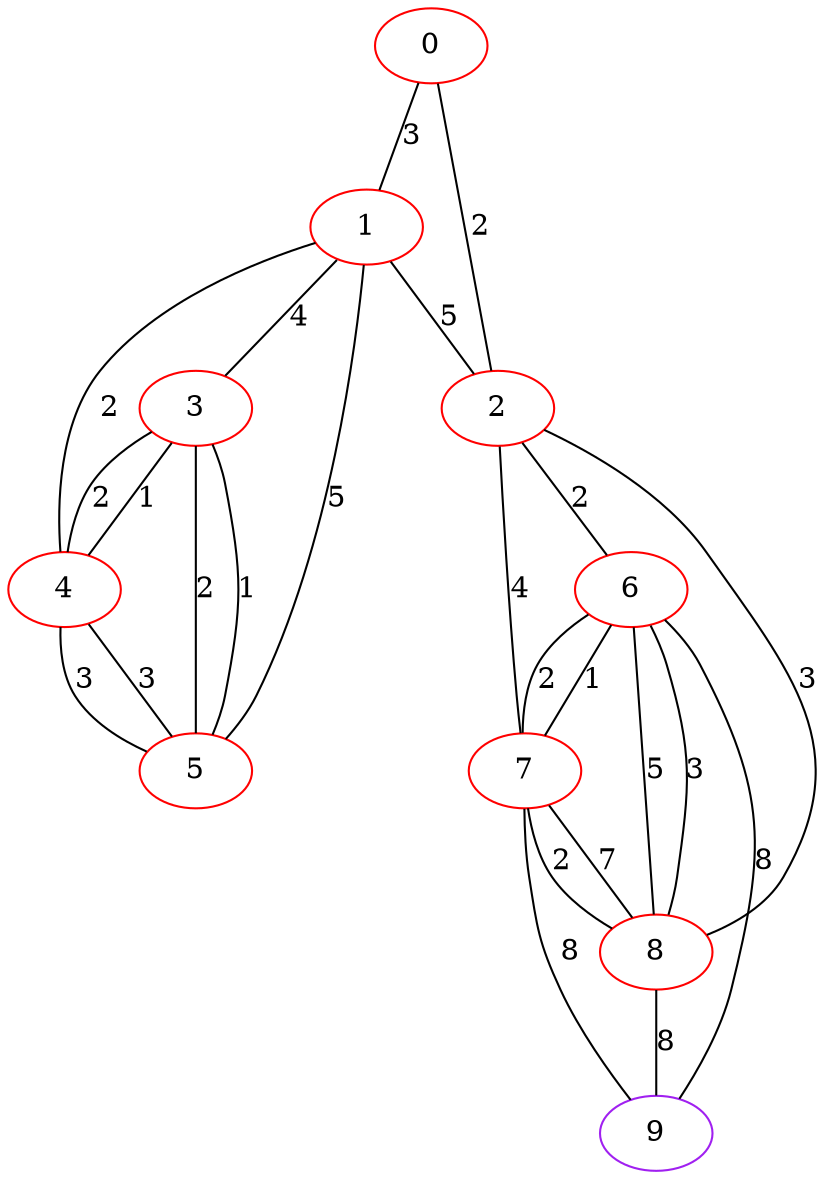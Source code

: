 graph "" {
0 [color=red, weight=1];
1 [color=red, weight=1];
2 [color=red, weight=1];
3 [color=red, weight=1];
4 [color=red, weight=1];
5 [color=red, weight=1];
6 [color=red, weight=1];
7 [color=red, weight=1];
8 [color=red, weight=1];
9 [color=purple, weight=4];
0 -- 1  [key=0, label=3];
0 -- 2  [key=0, label=2];
1 -- 2  [key=0, label=5];
1 -- 3  [key=0, label=4];
1 -- 4  [key=0, label=2];
1 -- 5  [key=0, label=5];
2 -- 8  [key=0, label=3];
2 -- 6  [key=0, label=2];
2 -- 7  [key=0, label=4];
3 -- 4  [key=0, label=1];
3 -- 4  [key=1, label=2];
3 -- 5  [key=0, label=2];
3 -- 5  [key=1, label=1];
4 -- 5  [key=0, label=3];
4 -- 5  [key=1, label=3];
6 -- 8  [key=0, label=5];
6 -- 8  [key=1, label=3];
6 -- 9  [key=0, label=8];
6 -- 7  [key=0, label=2];
6 -- 7  [key=1, label=1];
7 -- 8  [key=0, label=7];
7 -- 8  [key=1, label=2];
7 -- 9  [key=0, label=8];
8 -- 9  [key=0, label=8];
}
